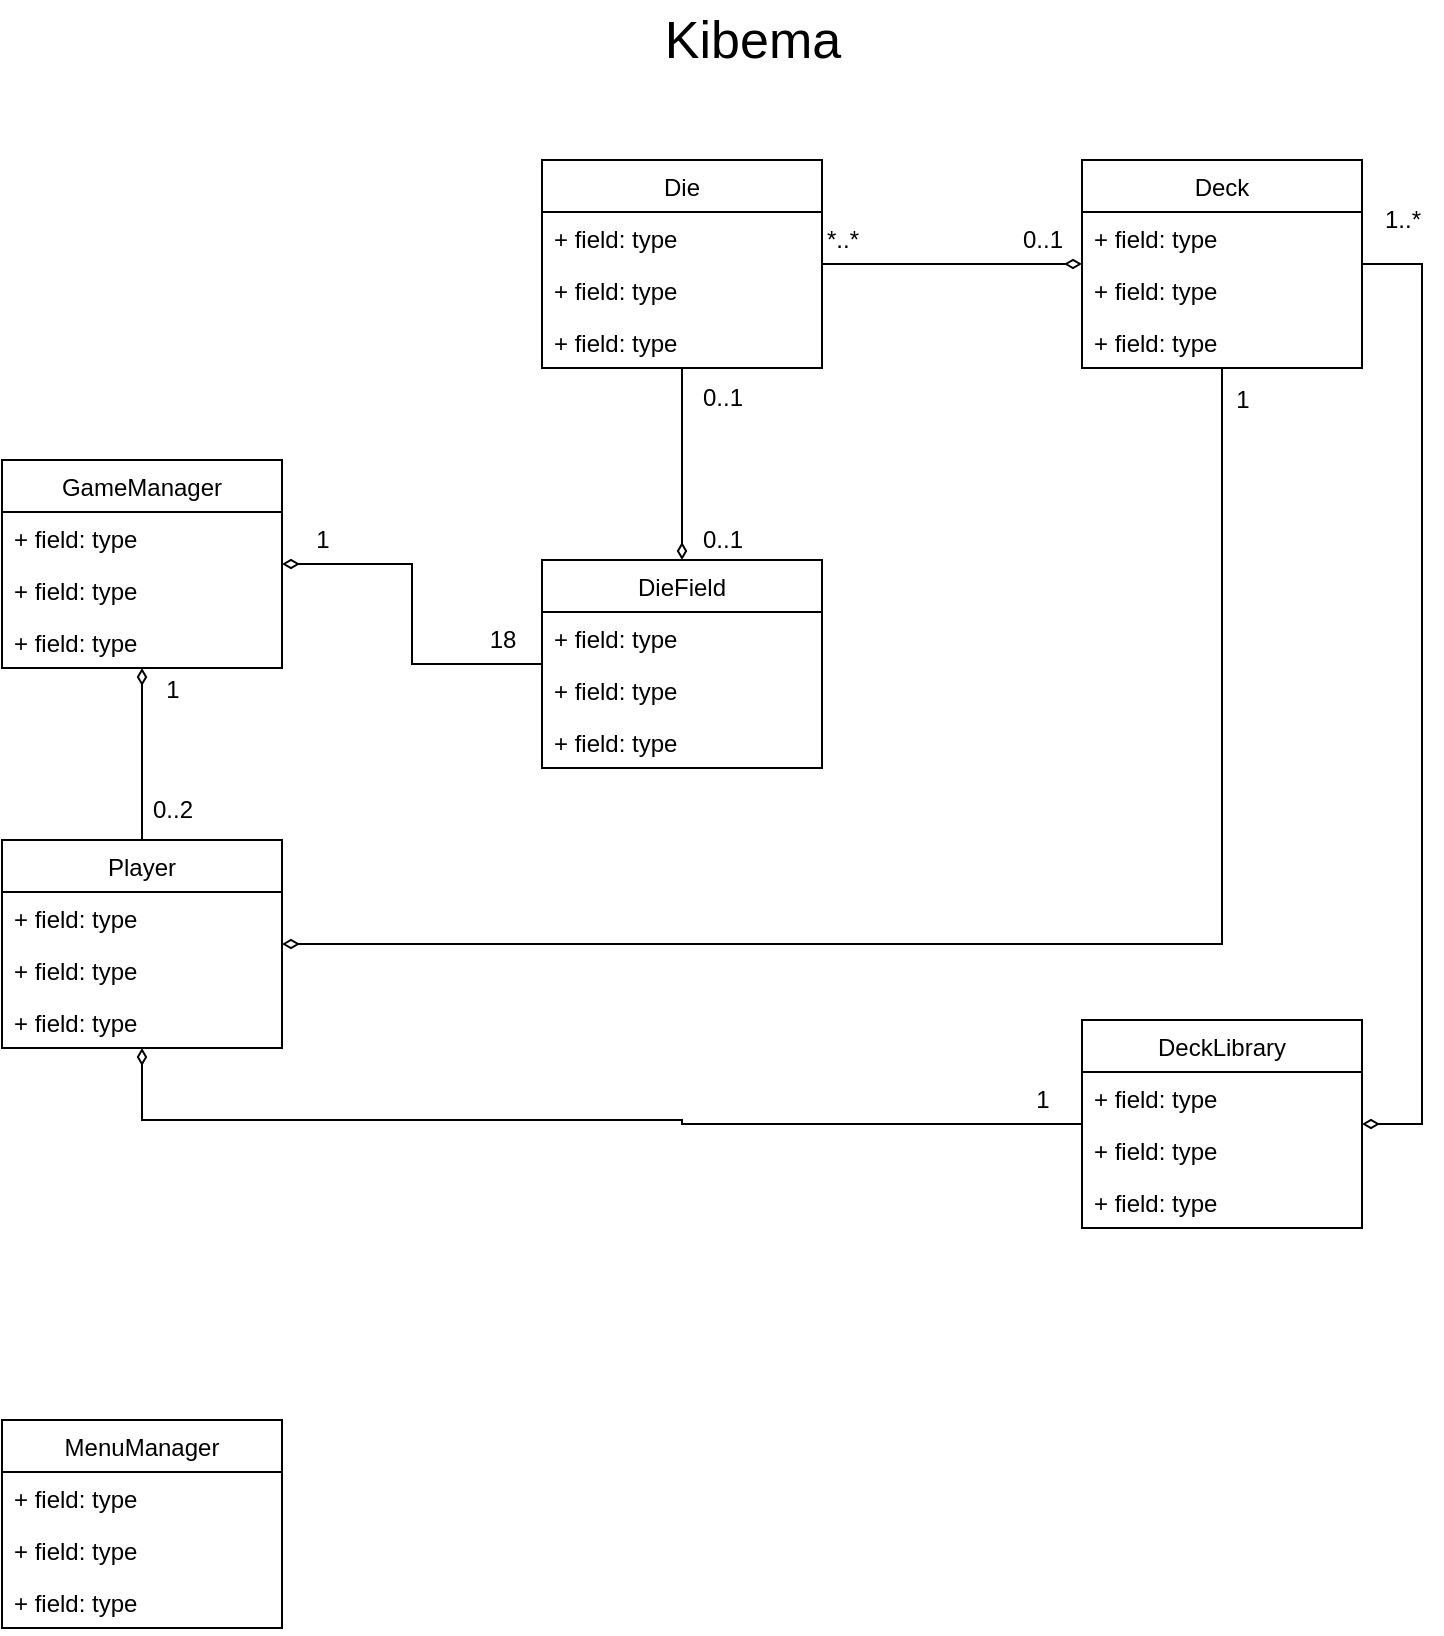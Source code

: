<mxfile version="20.4.1" type="device"><diagram id="C4ddNSXClQigZFGiA-JA" name="Seite-1"><mxGraphModel dx="961" dy="715" grid="1" gridSize="10" guides="1" tooltips="1" connect="1" arrows="1" fold="1" page="1" pageScale="1" pageWidth="827" pageHeight="1169" math="0" shadow="0"><root><mxCell id="0"/><mxCell id="1" parent="0"/><mxCell id="FJOXrJYxumUVUe0OW9Il-1" value="Die" style="swimlane;fontStyle=0;childLayout=stackLayout;horizontal=1;startSize=26;fillColor=none;horizontalStack=0;resizeParent=1;resizeParentMax=0;resizeLast=0;collapsible=1;marginBottom=0;" vertex="1" parent="1"><mxGeometry x="290" y="80" width="140" height="104" as="geometry"/></mxCell><mxCell id="FJOXrJYxumUVUe0OW9Il-2" value="+ field: type" style="text;strokeColor=none;fillColor=none;align=left;verticalAlign=top;spacingLeft=4;spacingRight=4;overflow=hidden;rotatable=0;points=[[0,0.5],[1,0.5]];portConstraint=eastwest;" vertex="1" parent="FJOXrJYxumUVUe0OW9Il-1"><mxGeometry y="26" width="140" height="26" as="geometry"/></mxCell><mxCell id="FJOXrJYxumUVUe0OW9Il-3" value="+ field: type" style="text;strokeColor=none;fillColor=none;align=left;verticalAlign=top;spacingLeft=4;spacingRight=4;overflow=hidden;rotatable=0;points=[[0,0.5],[1,0.5]];portConstraint=eastwest;" vertex="1" parent="FJOXrJYxumUVUe0OW9Il-1"><mxGeometry y="52" width="140" height="26" as="geometry"/></mxCell><mxCell id="FJOXrJYxumUVUe0OW9Il-4" value="+ field: type" style="text;strokeColor=none;fillColor=none;align=left;verticalAlign=top;spacingLeft=4;spacingRight=4;overflow=hidden;rotatable=0;points=[[0,0.5],[1,0.5]];portConstraint=eastwest;" vertex="1" parent="FJOXrJYxumUVUe0OW9Il-1"><mxGeometry y="78" width="140" height="26" as="geometry"/></mxCell><mxCell id="FJOXrJYxumUVUe0OW9Il-28" style="edgeStyle=orthogonalEdgeStyle;rounded=0;orthogonalLoop=1;jettySize=auto;html=1;startArrow=diamondThin;startFill=0;endArrow=none;endFill=0;" edge="1" parent="1" source="FJOXrJYxumUVUe0OW9Il-5" target="FJOXrJYxumUVUe0OW9Il-1"><mxGeometry relative="1" as="geometry"/></mxCell><mxCell id="FJOXrJYxumUVUe0OW9Il-5" value="Deck" style="swimlane;fontStyle=0;childLayout=stackLayout;horizontal=1;startSize=26;fillColor=none;horizontalStack=0;resizeParent=1;resizeParentMax=0;resizeLast=0;collapsible=1;marginBottom=0;" vertex="1" parent="1"><mxGeometry x="560" y="80" width="140" height="104" as="geometry"/></mxCell><mxCell id="FJOXrJYxumUVUe0OW9Il-6" value="+ field: type" style="text;strokeColor=none;fillColor=none;align=left;verticalAlign=top;spacingLeft=4;spacingRight=4;overflow=hidden;rotatable=0;points=[[0,0.5],[1,0.5]];portConstraint=eastwest;" vertex="1" parent="FJOXrJYxumUVUe0OW9Il-5"><mxGeometry y="26" width="140" height="26" as="geometry"/></mxCell><mxCell id="FJOXrJYxumUVUe0OW9Il-7" value="+ field: type" style="text;strokeColor=none;fillColor=none;align=left;verticalAlign=top;spacingLeft=4;spacingRight=4;overflow=hidden;rotatable=0;points=[[0,0.5],[1,0.5]];portConstraint=eastwest;" vertex="1" parent="FJOXrJYxumUVUe0OW9Il-5"><mxGeometry y="52" width="140" height="26" as="geometry"/></mxCell><mxCell id="FJOXrJYxumUVUe0OW9Il-8" value="+ field: type" style="text;strokeColor=none;fillColor=none;align=left;verticalAlign=top;spacingLeft=4;spacingRight=4;overflow=hidden;rotatable=0;points=[[0,0.5],[1,0.5]];portConstraint=eastwest;" vertex="1" parent="FJOXrJYxumUVUe0OW9Il-5"><mxGeometry y="78" width="140" height="26" as="geometry"/></mxCell><mxCell id="FJOXrJYxumUVUe0OW9Il-43" style="edgeStyle=orthogonalEdgeStyle;rounded=0;orthogonalLoop=1;jettySize=auto;html=1;startArrow=diamondThin;startFill=0;endArrow=none;endFill=0;" edge="1" parent="1" source="FJOXrJYxumUVUe0OW9Il-9" target="FJOXrJYxumUVUe0OW9Il-5"><mxGeometry relative="1" as="geometry"/></mxCell><mxCell id="FJOXrJYxumUVUe0OW9Il-44" style="edgeStyle=orthogonalEdgeStyle;rounded=0;orthogonalLoop=1;jettySize=auto;html=1;startArrow=diamondThin;startFill=0;endArrow=none;endFill=0;" edge="1" parent="1" source="FJOXrJYxumUVUe0OW9Il-9" target="FJOXrJYxumUVUe0OW9Il-39"><mxGeometry relative="1" as="geometry"><Array as="points"><mxPoint x="90" y="560"/><mxPoint x="360" y="560"/><mxPoint x="360" y="562"/></Array></mxGeometry></mxCell><mxCell id="FJOXrJYxumUVUe0OW9Il-9" value="Player" style="swimlane;fontStyle=0;childLayout=stackLayout;horizontal=1;startSize=26;fillColor=none;horizontalStack=0;resizeParent=1;resizeParentMax=0;resizeLast=0;collapsible=1;marginBottom=0;" vertex="1" parent="1"><mxGeometry x="20" y="420" width="140" height="104" as="geometry"/></mxCell><mxCell id="FJOXrJYxumUVUe0OW9Il-10" value="+ field: type" style="text;strokeColor=none;fillColor=none;align=left;verticalAlign=top;spacingLeft=4;spacingRight=4;overflow=hidden;rotatable=0;points=[[0,0.5],[1,0.5]];portConstraint=eastwest;" vertex="1" parent="FJOXrJYxumUVUe0OW9Il-9"><mxGeometry y="26" width="140" height="26" as="geometry"/></mxCell><mxCell id="FJOXrJYxumUVUe0OW9Il-11" value="+ field: type" style="text;strokeColor=none;fillColor=none;align=left;verticalAlign=top;spacingLeft=4;spacingRight=4;overflow=hidden;rotatable=0;points=[[0,0.5],[1,0.5]];portConstraint=eastwest;" vertex="1" parent="FJOXrJYxumUVUe0OW9Il-9"><mxGeometry y="52" width="140" height="26" as="geometry"/></mxCell><mxCell id="FJOXrJYxumUVUe0OW9Il-12" value="+ field: type" style="text;strokeColor=none;fillColor=none;align=left;verticalAlign=top;spacingLeft=4;spacingRight=4;overflow=hidden;rotatable=0;points=[[0,0.5],[1,0.5]];portConstraint=eastwest;" vertex="1" parent="FJOXrJYxumUVUe0OW9Il-9"><mxGeometry y="78" width="140" height="26" as="geometry"/></mxCell><mxCell id="FJOXrJYxumUVUe0OW9Il-25" style="edgeStyle=orthogonalEdgeStyle;rounded=0;orthogonalLoop=1;jettySize=auto;html=1;endArrow=none;endFill=0;startArrow=diamondThin;startFill=0;" edge="1" parent="1" source="FJOXrJYxumUVUe0OW9Il-13" target="FJOXrJYxumUVUe0OW9Il-1"><mxGeometry relative="1" as="geometry"/></mxCell><mxCell id="FJOXrJYxumUVUe0OW9Il-13" value="DieField" style="swimlane;fontStyle=0;childLayout=stackLayout;horizontal=1;startSize=26;fillColor=none;horizontalStack=0;resizeParent=1;resizeParentMax=0;resizeLast=0;collapsible=1;marginBottom=0;" vertex="1" parent="1"><mxGeometry x="290" y="280" width="140" height="104" as="geometry"/></mxCell><mxCell id="FJOXrJYxumUVUe0OW9Il-14" value="+ field: type" style="text;strokeColor=none;fillColor=none;align=left;verticalAlign=top;spacingLeft=4;spacingRight=4;overflow=hidden;rotatable=0;points=[[0,0.5],[1,0.5]];portConstraint=eastwest;" vertex="1" parent="FJOXrJYxumUVUe0OW9Il-13"><mxGeometry y="26" width="140" height="26" as="geometry"/></mxCell><mxCell id="FJOXrJYxumUVUe0OW9Il-15" value="+ field: type" style="text;strokeColor=none;fillColor=none;align=left;verticalAlign=top;spacingLeft=4;spacingRight=4;overflow=hidden;rotatable=0;points=[[0,0.5],[1,0.5]];portConstraint=eastwest;" vertex="1" parent="FJOXrJYxumUVUe0OW9Il-13"><mxGeometry y="52" width="140" height="26" as="geometry"/></mxCell><mxCell id="FJOXrJYxumUVUe0OW9Il-16" value="+ field: type" style="text;strokeColor=none;fillColor=none;align=left;verticalAlign=top;spacingLeft=4;spacingRight=4;overflow=hidden;rotatable=0;points=[[0,0.5],[1,0.5]];portConstraint=eastwest;" vertex="1" parent="FJOXrJYxumUVUe0OW9Il-13"><mxGeometry y="78" width="140" height="26" as="geometry"/></mxCell><mxCell id="FJOXrJYxumUVUe0OW9Il-31" style="edgeStyle=orthogonalEdgeStyle;rounded=0;orthogonalLoop=1;jettySize=auto;html=1;startArrow=diamondThin;startFill=0;endArrow=none;endFill=0;" edge="1" parent="1" source="FJOXrJYxumUVUe0OW9Il-17" target="FJOXrJYxumUVUe0OW9Il-9"><mxGeometry relative="1" as="geometry"/></mxCell><mxCell id="FJOXrJYxumUVUe0OW9Il-34" style="edgeStyle=orthogonalEdgeStyle;rounded=0;orthogonalLoop=1;jettySize=auto;html=1;startArrow=diamondThin;startFill=0;endArrow=none;endFill=0;" edge="1" parent="1" source="FJOXrJYxumUVUe0OW9Il-17" target="FJOXrJYxumUVUe0OW9Il-13"><mxGeometry relative="1" as="geometry"/></mxCell><mxCell id="FJOXrJYxumUVUe0OW9Il-17" value="GameManager" style="swimlane;fontStyle=0;childLayout=stackLayout;horizontal=1;startSize=26;fillColor=none;horizontalStack=0;resizeParent=1;resizeParentMax=0;resizeLast=0;collapsible=1;marginBottom=0;" vertex="1" parent="1"><mxGeometry x="20" y="230" width="140" height="104" as="geometry"/></mxCell><mxCell id="FJOXrJYxumUVUe0OW9Il-18" value="+ field: type" style="text;strokeColor=none;fillColor=none;align=left;verticalAlign=top;spacingLeft=4;spacingRight=4;overflow=hidden;rotatable=0;points=[[0,0.5],[1,0.5]];portConstraint=eastwest;" vertex="1" parent="FJOXrJYxumUVUe0OW9Il-17"><mxGeometry y="26" width="140" height="26" as="geometry"/></mxCell><mxCell id="FJOXrJYxumUVUe0OW9Il-19" value="+ field: type" style="text;strokeColor=none;fillColor=none;align=left;verticalAlign=top;spacingLeft=4;spacingRight=4;overflow=hidden;rotatable=0;points=[[0,0.5],[1,0.5]];portConstraint=eastwest;" vertex="1" parent="FJOXrJYxumUVUe0OW9Il-17"><mxGeometry y="52" width="140" height="26" as="geometry"/></mxCell><mxCell id="FJOXrJYxumUVUe0OW9Il-20" value="+ field: type" style="text;strokeColor=none;fillColor=none;align=left;verticalAlign=top;spacingLeft=4;spacingRight=4;overflow=hidden;rotatable=0;points=[[0,0.5],[1,0.5]];portConstraint=eastwest;" vertex="1" parent="FJOXrJYxumUVUe0OW9Il-17"><mxGeometry y="78" width="140" height="26" as="geometry"/></mxCell><mxCell id="FJOXrJYxumUVUe0OW9Il-21" value="MenuManager" style="swimlane;fontStyle=0;childLayout=stackLayout;horizontal=1;startSize=26;fillColor=none;horizontalStack=0;resizeParent=1;resizeParentMax=0;resizeLast=0;collapsible=1;marginBottom=0;" vertex="1" parent="1"><mxGeometry x="20" y="710" width="140" height="104" as="geometry"/></mxCell><mxCell id="FJOXrJYxumUVUe0OW9Il-22" value="+ field: type" style="text;strokeColor=none;fillColor=none;align=left;verticalAlign=top;spacingLeft=4;spacingRight=4;overflow=hidden;rotatable=0;points=[[0,0.5],[1,0.5]];portConstraint=eastwest;" vertex="1" parent="FJOXrJYxumUVUe0OW9Il-21"><mxGeometry y="26" width="140" height="26" as="geometry"/></mxCell><mxCell id="FJOXrJYxumUVUe0OW9Il-23" value="+ field: type" style="text;strokeColor=none;fillColor=none;align=left;verticalAlign=top;spacingLeft=4;spacingRight=4;overflow=hidden;rotatable=0;points=[[0,0.5],[1,0.5]];portConstraint=eastwest;" vertex="1" parent="FJOXrJYxumUVUe0OW9Il-21"><mxGeometry y="52" width="140" height="26" as="geometry"/></mxCell><mxCell id="FJOXrJYxumUVUe0OW9Il-24" value="+ field: type" style="text;strokeColor=none;fillColor=none;align=left;verticalAlign=top;spacingLeft=4;spacingRight=4;overflow=hidden;rotatable=0;points=[[0,0.5],[1,0.5]];portConstraint=eastwest;" vertex="1" parent="FJOXrJYxumUVUe0OW9Il-21"><mxGeometry y="78" width="140" height="26" as="geometry"/></mxCell><mxCell id="FJOXrJYxumUVUe0OW9Il-26" value="0..1" style="text;html=1;align=center;verticalAlign=middle;resizable=0;points=[];autosize=1;strokeColor=none;fillColor=none;" vertex="1" parent="1"><mxGeometry x="360" y="255" width="40" height="30" as="geometry"/></mxCell><mxCell id="FJOXrJYxumUVUe0OW9Il-27" value="0..1" style="text;html=1;align=center;verticalAlign=middle;resizable=0;points=[];autosize=1;strokeColor=none;fillColor=none;" vertex="1" parent="1"><mxGeometry x="360" y="184" width="40" height="30" as="geometry"/></mxCell><mxCell id="FJOXrJYxumUVUe0OW9Il-29" value="0..1" style="text;html=1;align=center;verticalAlign=middle;resizable=0;points=[];autosize=1;strokeColor=none;fillColor=none;" vertex="1" parent="1"><mxGeometry x="520" y="105" width="40" height="30" as="geometry"/></mxCell><mxCell id="FJOXrJYxumUVUe0OW9Il-30" value="*..*" style="text;html=1;align=center;verticalAlign=middle;resizable=0;points=[];autosize=1;strokeColor=none;fillColor=none;" vertex="1" parent="1"><mxGeometry x="420" y="105" width="40" height="30" as="geometry"/></mxCell><mxCell id="FJOXrJYxumUVUe0OW9Il-32" value="1" style="text;html=1;align=center;verticalAlign=middle;resizable=0;points=[];autosize=1;strokeColor=none;fillColor=none;" vertex="1" parent="1"><mxGeometry x="90" y="330" width="30" height="30" as="geometry"/></mxCell><mxCell id="FJOXrJYxumUVUe0OW9Il-33" value="0..2" style="text;html=1;align=center;verticalAlign=middle;resizable=0;points=[];autosize=1;strokeColor=none;fillColor=none;" vertex="1" parent="1"><mxGeometry x="85" y="390" width="40" height="30" as="geometry"/></mxCell><mxCell id="FJOXrJYxumUVUe0OW9Il-35" value="18" style="text;html=1;align=center;verticalAlign=middle;resizable=0;points=[];autosize=1;strokeColor=none;fillColor=none;" vertex="1" parent="1"><mxGeometry x="250" y="305" width="40" height="30" as="geometry"/></mxCell><mxCell id="FJOXrJYxumUVUe0OW9Il-36" value="1" style="text;html=1;align=center;verticalAlign=middle;resizable=0;points=[];autosize=1;strokeColor=none;fillColor=none;" vertex="1" parent="1"><mxGeometry x="165" y="255" width="30" height="30" as="geometry"/></mxCell><mxCell id="FJOXrJYxumUVUe0OW9Il-47" style="edgeStyle=orthogonalEdgeStyle;rounded=0;orthogonalLoop=1;jettySize=auto;html=1;startArrow=diamondThin;startFill=0;endArrow=none;endFill=0;" edge="1" parent="1" source="FJOXrJYxumUVUe0OW9Il-39" target="FJOXrJYxumUVUe0OW9Il-5"><mxGeometry relative="1" as="geometry"><Array as="points"><mxPoint x="730" y="562"/><mxPoint x="730" y="132"/></Array></mxGeometry></mxCell><mxCell id="FJOXrJYxumUVUe0OW9Il-39" value="DeckLibrary" style="swimlane;fontStyle=0;childLayout=stackLayout;horizontal=1;startSize=26;fillColor=none;horizontalStack=0;resizeParent=1;resizeParentMax=0;resizeLast=0;collapsible=1;marginBottom=0;" vertex="1" parent="1"><mxGeometry x="560" y="510" width="140" height="104" as="geometry"/></mxCell><mxCell id="FJOXrJYxumUVUe0OW9Il-40" value="+ field: type" style="text;strokeColor=none;fillColor=none;align=left;verticalAlign=top;spacingLeft=4;spacingRight=4;overflow=hidden;rotatable=0;points=[[0,0.5],[1,0.5]];portConstraint=eastwest;" vertex="1" parent="FJOXrJYxumUVUe0OW9Il-39"><mxGeometry y="26" width="140" height="26" as="geometry"/></mxCell><mxCell id="FJOXrJYxumUVUe0OW9Il-41" value="+ field: type" style="text;strokeColor=none;fillColor=none;align=left;verticalAlign=top;spacingLeft=4;spacingRight=4;overflow=hidden;rotatable=0;points=[[0,0.5],[1,0.5]];portConstraint=eastwest;" vertex="1" parent="FJOXrJYxumUVUe0OW9Il-39"><mxGeometry y="52" width="140" height="26" as="geometry"/></mxCell><mxCell id="FJOXrJYxumUVUe0OW9Il-42" value="+ field: type" style="text;strokeColor=none;fillColor=none;align=left;verticalAlign=top;spacingLeft=4;spacingRight=4;overflow=hidden;rotatable=0;points=[[0,0.5],[1,0.5]];portConstraint=eastwest;" vertex="1" parent="FJOXrJYxumUVUe0OW9Il-39"><mxGeometry y="78" width="140" height="26" as="geometry"/></mxCell><mxCell id="FJOXrJYxumUVUe0OW9Il-45" value="1" style="text;html=1;align=center;verticalAlign=middle;resizable=0;points=[];autosize=1;strokeColor=none;fillColor=none;" vertex="1" parent="1"><mxGeometry x="525" y="535" width="30" height="30" as="geometry"/></mxCell><mxCell id="FJOXrJYxumUVUe0OW9Il-46" value="1" style="text;html=1;align=center;verticalAlign=middle;resizable=0;points=[];autosize=1;strokeColor=none;fillColor=none;" vertex="1" parent="1"><mxGeometry x="625" y="185" width="30" height="30" as="geometry"/></mxCell><mxCell id="FJOXrJYxumUVUe0OW9Il-48" value="1..*" style="text;html=1;align=center;verticalAlign=middle;resizable=0;points=[];autosize=1;strokeColor=none;fillColor=none;" vertex="1" parent="1"><mxGeometry x="700" y="95" width="40" height="30" as="geometry"/></mxCell><mxCell id="FJOXrJYxumUVUe0OW9Il-49" value="&lt;font style=&quot;font-size: 26px;&quot;&gt;Kibema&lt;/font&gt;" style="text;html=1;align=center;verticalAlign=middle;resizable=0;points=[];autosize=1;strokeColor=none;fillColor=none;" vertex="1" parent="1"><mxGeometry x="340" width="110" height="40" as="geometry"/></mxCell></root></mxGraphModel></diagram></mxfile>